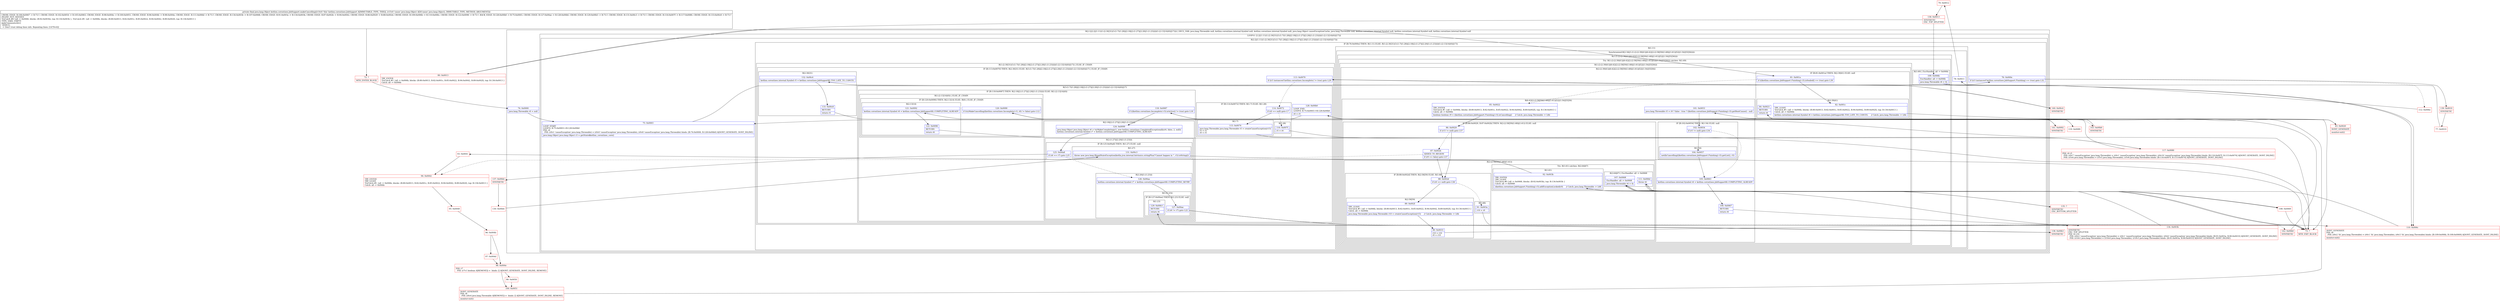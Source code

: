 digraph "CFG forkotlinx.coroutines.JobSupport.makeCancelling(Ljava\/lang\/Object;)Ljava\/lang\/Object;" {
subgraph cluster_Region_1760932556 {
label = "R(2:1|(2:2|(1:11)(1:(2:30|31)(3:(1:7)(1:28)|(2:18|(2:(1:27)|(2:20|(1:(1:23)))))(1:(2:13|14)(0))|17)))) | DECL_VAR: java.lang.Throwable null, kotlinx.coroutines.internal.Symbol null, kotlinx.coroutines.internal.Symbol null, java.lang.Object causeExceptionCache, java.lang.Throwable null, kotlinx.coroutines.internal.Symbol null, kotlinx.coroutines.internal.Symbol null, kotlinx.coroutines.internal.Symbol null\l";
node [shape=record,color=blue];
Node_74 [shape=record,label="{74\:\ 0x0000|java.lang.Throwable r0 = null\l}"];
subgraph cluster_LoopRegion_687536549 {
label = "LOOP:0: (2:2|(1:11)(1:(2:30|31)(3:(1:7)(1:28)|(2:18|(2:(1:27)|(2:20|(1:(1:23)))))(1:(2:13|14)(0))|17)))";
node [shape=record,color=blue];
subgraph cluster_Region_2019024844 {
label = "R(2:2|(1:11)(1:(2:30|31)(3:(1:7)(1:28)|(2:18|(2:(1:27)|(2:20|(1:(1:23)))))(1:(2:13|14)(0))|17)))";
node [shape=record,color=blue];
Node_75 [shape=record,label="{75\:\ 0x0003|LOOP_START\lLOOP:0: B:75:0x0003\-\>B:128:0x00b0\lPHI: r0 \l  PHI: (r0v1 'causeException' java.lang.Throwable) = (r0v0 'causeException' java.lang.Throwable), (r0v8 'causeException' java.lang.Throwable) binds: [B:74:0x0000, B:128:0x00b0] A[DONT_GENERATE, DONT_INLINE]\l|java.lang.Object java.lang.Object r3 = getState$kotlinx_coroutines_core()\l}"];
subgraph cluster_IfRegion_1893766640 {
label = "IF [B:76:0x000e] THEN: R(1:11) ELSE: R(1:(2:30|31)(3:(1:7)(1:28)|(2:18|(2:(1:27)|(2:20|(1:(1:23)))))(1:(2:13|14)(0))|17))";
node [shape=record,color=blue];
Node_76 [shape=record,label="{76\:\ 0x000e|if ((r3 instanceof kotlinx.coroutines.JobSupport.Finishing) == true) goto L32\l}"];
subgraph cluster_Region_207876861 {
label = "R(1:11)";
node [shape=record,color=blue];
subgraph cluster_SynchronizedRegion_1591035688 {
label = "Synchronized:R(2:34|(1:(1:(2:(2:39|41)|(6:42|(2:(2:58|59)(1:68)|(1:61))|52|(1:54)|55|56)))))";
node [shape=record,color=blue];
Node_78 [shape=record,label="{78\:\ 0x0011}"];
subgraph cluster_Region_1752532911 {
label = "R(1:(1:(2:(2:39|41)|(6:42|(2:(2:58|59)(1:68)|(1:61))|52|(1:54)|55|56))))";
node [shape=record,color=blue];
subgraph cluster_TryCatchRegion_893533684 {
label = "Try: R(1:(2:(2:39|41)|(6:42|(2:(2:58|59)(1:68)|(1:61))|52|(1:54)|55|56))) catches: R(1:69)";
node [shape=record,color=blue];
subgraph cluster_Region_1250610472 {
label = "R(1:(2:(2:39|41)|(6:42|(2:(2:58|59)(1:68)|(1:61))|52|(1:54)|55|56)))";
node [shape=record,color=blue];
subgraph cluster_Region_1500326558 {
label = "R(2:(2:39|41)|(6:42|(2:(2:58|59)(1:68)|(1:61))|52|(1:54)|55|56))";
node [shape=record,color=blue];
subgraph cluster_IfRegion_1217575258 {
label = "IF [B:81:0x001a] THEN: R(2:39|41) ELSE: null";
node [shape=record,color=blue];
Node_81 [shape=record,label="{81\:\ 0x001a|if (((kotlinx.coroutines.JobSupport.Finishing) r3).isSealed() == true) goto L39\l}"];
subgraph cluster_Region_165781775 {
label = "R(2:39|41)";
node [shape=record,color=blue];
Node_82 [shape=record,label="{82\:\ 0x001c|TRY_LEAVE\lTryCatch #1 \{all \-\> 0x006b, blocks: (B:80:0x0013, B:82:0x001c, B:85:0x0022, B:94:0x0042, B:89:0x002f), top: B:136:0x0013 \}\lCatch: all \-\> 0x006b\l|kotlinx.coroutines.internal.Symbol r6 = kotlinx.coroutines.JobSupportKt.TOO_LATE_TO_CANCEL     \/\/ Catch: java.lang.Throwable \-\> L6b\l}"];
Node_84 [shape=record,label="{84\:\ 0x0021|RETURN\l|return r6\l}"];
}
}
subgraph cluster_Region_251508283 {
label = "R(6:42|(2:(2:58|59)(1:68)|(1:61))|52|(1:54)|55|56)";
node [shape=record,color=blue];
Node_85 [shape=record,label="{85\:\ 0x0022|TRY_ENTER\lTryCatch #1 \{all \-\> 0x006b, blocks: (B:80:0x0013, B:82:0x001c, B:85:0x0022, B:94:0x0042, B:89:0x002f), top: B:136:0x0013 \}\lCatch: all \-\> 0x006b\l|boolean boolean r9 = ((kotlinx.coroutines.JobSupport.Finishing) r3).isCancelling()     \/\/ Catch: java.lang.Throwable \-\> L6b\l}"];
subgraph cluster_IfRegion_2107100234 {
label = "IF [B:86:0x0029, B:87:0x002b] THEN: R(2:(2:58|59)(1:68)|(1:61)) ELSE: null";
node [shape=record,color=blue];
Node_86 [shape=record,label="{86\:\ 0x0029|if (r15 != null) goto L57\l}"];
Node_87 [shape=record,label="{87\:\ 0x002b|ADDED_TO_REGION\l|if (r9 == false) goto L57\l}"];
subgraph cluster_Region_492934883 {
label = "R(2:(2:58|59)(1:68)|(1:61))";
node [shape=record,color=blue];
subgraph cluster_IfRegion_1912129164 {
label = "IF [B:88:0x002d] THEN: R(2:58|59) ELSE: R(1:68)";
node [shape=record,color=blue];
Node_88 [shape=record,label="{88\:\ 0x002d|if (r0 == null) goto L58\l}"];
subgraph cluster_Region_2005584488 {
label = "R(2:58|59)";
node [shape=record,color=blue];
Node_89 [shape=record,label="{89\:\ 0x002f|TRY_LEAVE\lTryCatch #1 \{all \-\> 0x006b, blocks: (B:80:0x0013, B:82:0x001c, B:85:0x0022, B:94:0x0042, B:89:0x002f), top: B:136:0x0013 \}\lCatch: all \-\> 0x006b\l|java.lang.Throwable java.lang.Throwable r10 = createCauseException(r15)     \/\/ Catch: java.lang.Throwable \-\> L6b\l}"];
Node_90 [shape=record,label="{90\:\ 0x0033|r10 = r10\lr0 = r10\l}"];
}
subgraph cluster_Region_1350605649 {
label = "R(1:68)";
node [shape=record,color=blue];
Node_91 [shape=record,label="{91\:\ 0x003a|r10 = r0\l}"];
}
}
subgraph cluster_TryCatchRegion_963159334 {
label = "Try: R(1:61) catches: R(2:64|67)";
node [shape=record,color=blue];
subgraph cluster_Region_1626151500 {
label = "R(1:61)";
node [shape=record,color=blue];
Node_92 [shape=record,label="{92\:\ 0x003b|TRY_ENTER\lTRY_LEAVE\lTryCatch #0 \{all \-\> 0x0068, blocks: (B:92:0x003b), top: B:134:0x003b \}\lCatch: all \-\> 0x0068\l|((kotlinx.coroutines.JobSupport.Finishing) r3).addExceptionLocked(r0)     \/\/ Catch: java.lang.Throwable \-\> L68\l}"];
}
subgraph cluster_Region_630709422 {
label = "R(2:64|67) | ExcHandler: all \-\> 0x0068\l";
node [shape=record,color=blue];
Node_107 [shape=record,label="{107\:\ 0x0068|ExcHandler: all \-\> 0x0068\l|java.lang.Throwable r6 = th\l}"];
Node_111 [shape=record,label="{111\:\ 0x006d|throw r6\l}"];
}
}
}
}
Node_101 [shape=record,label="{101\:\ 0x0053|java.lang.Throwable r5 = r9 ? false : true ? ((kotlinx.coroutines.JobSupport.Finishing) r3).getRootCause() : null\l}"];
subgraph cluster_IfRegion_66908087 {
label = "IF [B:102:0x0054] THEN: R(1:54) ELSE: null";
node [shape=record,color=blue];
Node_102 [shape=record,label="{102\:\ 0x0054|if (r5 != null) goto L54\l}"];
subgraph cluster_Region_2051468545 {
label = "R(1:54)";
node [shape=record,color=blue];
Node_104 [shape=record,label="{104\:\ 0x0057|notifyCancelling(((kotlinx.coroutines.JobSupport.Finishing) r3).getList(), r5)\l}"];
}
}
Node_105 [shape=record,label="{105\:\ 0x0063|kotlinx.coroutines.internal.Symbol r6 = kotlinx.coroutines.JobSupportKt.COMPLETING_ALREADY\l}"];
Node_106 [shape=record,label="{106\:\ 0x0067|RETURN\l|return r6\l}"];
}
}
}
subgraph cluster_Region_362687320 {
label = "R(1:69) | ExcHandler: all \-\> 0x006b\l";
node [shape=record,color=blue];
Node_109 [shape=record,label="{109\:\ 0x006b|ExcHandler: all \-\> 0x006b\l|java.lang.Throwable r6 = th\l}"];
}
}
}
}
}
subgraph cluster_Region_72966534 {
label = "R(1:(2:30|31)(3:(1:7)(1:28)|(2:18|(2:(1:27)|(2:20|(1:(1:23)))))(1:(2:13|14)(0))|17)) | ELSE_IF_CHAIN\l";
node [shape=record,color=blue];
subgraph cluster_IfRegion_249436518 {
label = "IF [B:113:0x0070] THEN: R(2:30|31) ELSE: R(3:(1:7)(1:28)|(2:18|(2:(1:27)|(2:20|(1:(1:23)))))(1:(2:13|14)(0))|17) | ELSE_IF_CHAIN\l";
node [shape=record,color=blue];
Node_113 [shape=record,label="{113\:\ 0x0070|if ((r3 instanceof kotlinx.coroutines.Incomplete) != true) goto L29\l}"];
subgraph cluster_Region_420006034 {
label = "R(2:30|31)";
node [shape=record,color=blue];
Node_132 [shape=record,label="{132\:\ 0x00c4|kotlinx.coroutines.internal.Symbol r5 = kotlinx.coroutines.JobSupportKt.TOO_LATE_TO_CANCEL\l}"];
Node_133 [shape=record,label="{133\:\ 0x00c8|RETURN\l|return r5\l}"];
}
subgraph cluster_Region_332030372 {
label = "R(3:(1:7)(1:28)|(2:18|(2:(1:27)|(2:20|(1:(1:23)))))(1:(2:13|14)(0))|17)";
node [shape=record,color=blue];
subgraph cluster_IfRegion_268896164 {
label = "IF [B:114:0x0072] THEN: R(1:7) ELSE: R(1:28)";
node [shape=record,color=blue];
Node_114 [shape=record,label="{114\:\ 0x0072|if (r0 == null) goto L7\l}"];
subgraph cluster_Region_886993161 {
label = "R(1:7)";
node [shape=record,color=blue];
Node_115 [shape=record,label="{115\:\ 0x0074|java.lang.Throwable java.lang.Throwable r5 = createCauseException(r15)\lr5 = r5\lr0 = r5\l}"];
}
subgraph cluster_Region_1469479572 {
label = "R(1:28)";
node [shape=record,color=blue];
Node_116 [shape=record,label="{116\:\ 0x007f|r5 = r0\l}"];
}
}
subgraph cluster_IfRegion_1406876046 {
label = "IF [B:118:0x0087] THEN: R(2:18|(2:(1:27)|(2:20|(1:(1:23))))) ELSE: R(1:(2:13|14)(0))";
node [shape=record,color=blue];
Node_118 [shape=record,label="{118\:\ 0x0087|if (((kotlinx.coroutines.Incomplete) r3).isActive() != true) goto L18\l}"];
subgraph cluster_Region_878923539 {
label = "R(2:18|(2:(1:27)|(2:20|(1:(1:23)))))";
node [shape=record,color=blue];
Node_124 [shape=record,label="{124\:\ 0x0099|java.lang.Object java.lang.Object r6 = tryMakeCompleting(r3, new kotlinx.coroutines.CompletedExceptionally(r0, false, 2, null))\lkotlinx.coroutines.internal.Symbol r7 = kotlinx.coroutines.JobSupportKt.COMPLETING_ALREADY\l}"];
subgraph cluster_Region_2028250558 {
label = "R(2:(1:27)|(2:20|(1:(1:23))))";
node [shape=record,color=blue];
subgraph cluster_IfRegion_1522442853 {
label = "IF [B:125:0x00a8] THEN: R(1:27) ELSE: null";
node [shape=record,color=blue];
Node_125 [shape=record,label="{125\:\ 0x00a8|if (r6 == r7) goto L25\l}"];
subgraph cluster_Region_812908960 {
label = "R(1:27)";
node [shape=record,color=blue];
Node_131 [shape=record,label="{131\:\ 0x00c3|throw new java.lang.IllegalStateException(kotlin.jvm.internal.Intrinsics.stringPlus(\"Cannot happen in \", r3).toString())\l}"];
}
}
subgraph cluster_Region_1696942915 {
label = "R(2:20|(1:(1:23)))";
node [shape=record,color=blue];
Node_126 [shape=record,label="{126\:\ 0x00aa|kotlinx.coroutines.internal.Symbol r7 = kotlinx.coroutines.JobSupportKt.COMPLETING_RETRY\l}"];
subgraph cluster_Region_1670214816 {
label = "R(1:(1:23))";
node [shape=record,color=blue];
subgraph cluster_IfRegion_1046183890 {
label = "IF [B:127:0x00ae] THEN: R(1:23) ELSE: null";
node [shape=record,color=blue];
Node_127 [shape=record,label="{127\:\ 0x00ae|if (r6 != r7) goto L22\l}"];
subgraph cluster_Region_976636111 {
label = "R(1:23)";
node [shape=record,color=blue];
Node_129 [shape=record,label="{129\:\ 0x00b3|RETURN\l|return r6\l}"];
}
}
}
}
}
}
subgraph cluster_Region_120412002 {
label = "R(1:(2:13|14)(0)) | ELSE_IF_CHAIN\l";
node [shape=record,color=blue];
subgraph cluster_IfRegion_485577756 {
label = "IF [B:120:0x0090] THEN: R(2:13|14) ELSE: R(0) | ELSE_IF_CHAIN\l";
node [shape=record,color=blue];
Node_120 [shape=record,label="{120\:\ 0x0090|if (tryMakeCancelling((kotlinx.coroutines.Incomplete) r3, r0) != false) goto L12\l}"];
subgraph cluster_Region_1244098568 {
label = "R(2:13|14)";
node [shape=record,color=blue];
Node_121 [shape=record,label="{121\:\ 0x0092|kotlinx.coroutines.internal.Symbol r6 = kotlinx.coroutines.JobSupportKt.COMPLETING_ALREADY\l}"];
Node_122 [shape=record,label="{122\:\ 0x0096|RETURN\l|return r6\l}"];
}
subgraph cluster_Region_1211585360 {
label = "R(0)";
node [shape=record,color=blue];
}
}
}
}
Node_128 [shape=record,label="{128\:\ 0x00b0|LOOP_END\lLOOP:0: B:75:0x0003\-\>B:128:0x00b0\l|r0 = r5\l}"];
}
}
}
}
}
}
}
subgraph cluster_Region_362687320 {
label = "R(1:69) | ExcHandler: all \-\> 0x006b\l";
node [shape=record,color=blue];
Node_109 [shape=record,label="{109\:\ 0x006b|ExcHandler: all \-\> 0x006b\l|java.lang.Throwable r6 = th\l}"];
}
subgraph cluster_Region_630709422 {
label = "R(2:64|67) | ExcHandler: all \-\> 0x0068\l";
node [shape=record,color=blue];
Node_107 [shape=record,label="{107\:\ 0x0068|ExcHandler: all \-\> 0x0068\l|java.lang.Throwable r6 = th\l}"];
Node_111 [shape=record,label="{111\:\ 0x006d|throw r6\l}"];
}
Node_72 [shape=record,color=red,label="{72\:\ ?|MTH_ENTER_BLOCK\l}"];
Node_112 [shape=record,color=red,label="{112\:\ 0x006e}"];
Node_117 [shape=record,color=red,label="{117\:\ 0x0080|PHI: r0 r5 \l  PHI: (r0v7 'causeException' java.lang.Throwable) = (r0v1 'causeException' java.lang.Throwable), (r0v10 'causeException' java.lang.Throwable) binds: [B:116:0x007f, B:115:0x0074] A[DONT_GENERATE, DONT_INLINE]\l  PHI: (r5v6 java.lang.Throwable) = (r5v5 java.lang.Throwable), (r5v8 java.lang.Throwable) binds: [B:116:0x007f, B:115:0x0074] A[DONT_GENERATE, DONT_INLINE]\l}"];
Node_119 [shape=record,color=red,label="{119\:\ 0x0089}"];
Node_141 [shape=record,color=red,label="{141\:\ 0x0092|SYNTHETIC\l}"];
Node_73 [shape=record,color=red,label="{73\:\ ?|MTH_EXIT_BLOCK\l}"];
Node_143 [shape=record,color=red,label="{143\:\ 0x00b0|SYNTHETIC\l}"];
Node_138 [shape=record,color=red,label="{138\:\ 0x00b3|SYNTHETIC\l}"];
Node_142 [shape=record,color=red,label="{142\:\ 0x00b0|SYNTHETIC\l}"];
Node_137 [shape=record,color=red,label="{137\:\ 0x00b4|SYNTHETIC\l}"];
Node_130 [shape=record,color=red,label="{130\:\ 0x00b4}"];
Node_140 [shape=record,color=red,label="{140\:\ 0x00c4|SYNTHETIC\l}"];
Node_139 [shape=record,color=red,label="{139\:\ 0x0010|SYNTHETIC\l}"];
Node_77 [shape=record,color=red,label="{77\:\ 0x0010}"];
Node_79 [shape=record,color=red,label="{79\:\ 0x0012}"];
Node_136 [shape=record,color=red,label="{136\:\ 0x0013|SYNTHETIC\lEXC_TOP_SPLITTER\l}"];
Node_80 [shape=record,color=red,label="{80\:\ 0x0013|TRY_ENTER\lTryCatch #1 \{all \-\> 0x006b, blocks: (B:80:0x0013, B:82:0x001c, B:85:0x0022, B:94:0x0042, B:89:0x002f), top: B:136:0x0013 \}\lCatch: all \-\> 0x006b\l}"];
Node_83 [shape=record,color=red,label="{83\:\ 0x0020|DONT_GENERATE\l|monitor\-exit()\l}"];
Node_94 [shape=record,color=red,label="{94\:\ 0x0042|TRY_ENTER\lTRY_LEAVE\lTryCatch #1 \{all \-\> 0x006b, blocks: (B:80:0x0013, B:82:0x001c, B:85:0x0022, B:94:0x0042, B:89:0x002f), top: B:136:0x0013 \}\lCatch: all \-\> 0x006b\l}"];
Node_95 [shape=record,color=red,label="{95\:\ 0x0049}"];
Node_96 [shape=record,color=red,label="{96\:\ 0x004b}"];
Node_97 [shape=record,color=red,label="{97\:\ 0x004d}"];
Node_98 [shape=record,color=red,label="{98\:\ 0x004e|PHI: r7 \l  PHI: (r7v1 boolean A[REMOVE]) =  binds: [] A[DONT_GENERATE, DONT_INLINE, REMOVE]\l}"];
Node_99 [shape=record,color=red,label="{99\:\ 0x0050}"];
Node_100 [shape=record,color=red,label="{100\:\ 0x0051|DONT_GENERATE\lPHI: r6 \l  PHI: (r6v4 java.lang.Throwable A[REMOVE]) =  binds: [] A[DONT_GENERATE, DONT_INLINE, REMOVE]\l|monitor\-exit()\l}"];
Node_134 [shape=record,color=red,label="{134\:\ 0x003b|SYNTHETIC\lEXC_TOP_SPLITTER\lPHI: r0 r10 \l  PHI: (r0v2 'causeException' java.lang.Throwable) = (r0v1 'causeException' java.lang.Throwable), (r0v6 'causeException' java.lang.Throwable) binds: [B:91:0x003a, B:90:0x0033] A[DONT_GENERATE, DONT_INLINE]\l  PHI: (r10v1 java.lang.Throwable) = (r10v0 java.lang.Throwable), (r10v3 java.lang.Throwable) binds: [B:91:0x003a, B:90:0x0033] A[DONT_GENERATE, DONT_INLINE]\l}"];
Node_93 [shape=record,color=red,label="{93\:\ 0x0041}"];
Node_135 [shape=record,color=red,label="{135\:\ ?|SYNTHETIC\lEXC_BOTTOM_SPLITTER\l}"];
Node_108 [shape=record,color=red,label="{108\:\ 0x0069}"];
Node_110 [shape=record,color=red,label="{110\:\ 0x006c|DONT_GENERATE\lPHI: r6 \l  PHI: (r6v2 'th' java.lang.Throwable) = (r6v1 'th' java.lang.Throwable), (r6v3 'th' java.lang.Throwable) binds: [B:109:0x006b, B:108:0x0069] A[DONT_GENERATE, DONT_INLINE]\l|monitor\-exit()\l}"];
MethodNode[shape=record,label="{private final java.lang.Object kotlinx.coroutines.JobSupport.makeCancelling((r14v0 'this' kotlinx.coroutines.JobSupport A[IMMUTABLE_TYPE, THIS]), (r15v0 'cause' java.lang.Object A[D('cause' java.lang.Object), IMMUTABLE_TYPE, METHOD_ARGUMENT]))  | CROSS_EDGE: B:106:0x0067 \-\> B:73:?, CROSS_EDGE: B:102:0x0054 \-\> B:105:0x0063, CROSS_EDGE: B:98:0x004e \-\> B:100:0x0051, CROSS_EDGE: B:96:0x004b \-\> B:98:0x004e, CROSS_EDGE: B:111:0x006d \-\> B:73:?, CROSS_EDGE: B:134:0x003b \-\> B:107:0x0068, CROSS_EDGE: B:91:0x003a \-\> B:134:0x003b, CROSS_EDGE: B:87:0x002b \-\> B:94:0x0042, CROSS_EDGE: B:86:0x0029 \-\> B:88:0x002d, CROSS_EDGE: B:109:0x006b \-\> B:110:0x006c, CROSS_EDGE: B:122:0x0096 \-\> B:73:?, BACK_EDGE: B:128:0x00b0 \-\> B:75:0x0003, CROSS_EDGE: B:127:0x00ae \-\> B:128:0x00b0, CROSS_EDGE: B:129:0x00b3 \-\> B:73:?, CROSS_EDGE: B:131:0x00c3 \-\> B:73:?, CROSS_EDGE: B:116:0x007f \-\> B:117:0x0080, CROSS_EDGE: B:133:0x00c8 \-\> B:73:?\lINLINE_NOT_NEEDED\lTryCatch #0 \{all \-\> 0x0068, blocks: (B:92:0x003b), top: B:134:0x003b \}, TryCatch #1 \{all \-\> 0x006b, blocks: (B:80:0x0013, B:82:0x001c, B:85:0x0022, B:94:0x0042, B:89:0x002f), top: B:136:0x0013 \}\lTYPE_VARS: EMPTY\lJadxCommentsAttr\{\l DEBUG: \l \-\> Don't trust debug lines info. Repeating lines: [1479=4]\}\l}"];
MethodNode -> Node_72;Node_74 -> Node_75;
Node_75 -> Node_76;
Node_76 -> Node_112[style=dashed];
Node_76 -> Node_139;
Node_78 -> Node_79;
Node_81 -> Node_82;
Node_81 -> Node_85[style=dashed];
Node_82 -> Node_83;
Node_84 -> Node_73;
Node_85 -> Node_86;
Node_86 -> Node_87[style=dashed];
Node_86 -> Node_88;
Node_87 -> Node_88;
Node_87 -> Node_94[style=dashed];
Node_88 -> Node_89;
Node_88 -> Node_91[style=dashed];
Node_89 -> Node_90;
Node_90 -> Node_134;
Node_91 -> Node_134;
Node_92 -> Node_93;
Node_92 -> Node_135;
Node_107 -> Node_108;
Node_111 -> Node_73;
Node_101 -> Node_102;
Node_102 -> Node_104;
Node_102 -> Node_105[style=dashed];
Node_104 -> Node_105;
Node_105 -> Node_106;
Node_106 -> Node_73;
Node_109 -> Node_110;
Node_113 -> Node_114[style=dashed];
Node_113 -> Node_140;
Node_132 -> Node_133;
Node_133 -> Node_73;
Node_114 -> Node_115;
Node_114 -> Node_116[style=dashed];
Node_115 -> Node_117;
Node_116 -> Node_117;
Node_118 -> Node_119[style=dashed];
Node_118 -> Node_124;
Node_124 -> Node_125;
Node_125 -> Node_126[style=dashed];
Node_125 -> Node_137;
Node_131 -> Node_73;
Node_126 -> Node_127;
Node_127 -> Node_138;
Node_127 -> Node_142[style=dashed];
Node_129 -> Node_73;
Node_120 -> Node_141;
Node_120 -> Node_143[style=dashed];
Node_121 -> Node_122;
Node_122 -> Node_73;
Node_128 -> Node_75;
Node_109 -> Node_110;
Node_107 -> Node_108;
Node_111 -> Node_73;
Node_72 -> Node_74;
Node_112 -> Node_113;
Node_117 -> Node_118;
Node_119 -> Node_120;
Node_141 -> Node_121;
Node_143 -> Node_128;
Node_138 -> Node_129;
Node_142 -> Node_128;
Node_137 -> Node_130;
Node_130 -> Node_131;
Node_140 -> Node_132;
Node_139 -> Node_77;
Node_77 -> Node_78;
Node_79 -> Node_136;
Node_136 -> Node_80;
Node_136 -> Node_109;
Node_80 -> Node_81;
Node_83 -> Node_84;
Node_94 -> Node_95;
Node_95 -> Node_96;
Node_96 -> Node_97;
Node_96 -> Node_98;
Node_97 -> Node_98;
Node_98 -> Node_99;
Node_98 -> Node_100;
Node_99 -> Node_100;
Node_100 -> Node_101;
Node_134 -> Node_92;
Node_134 -> Node_107;
Node_93 -> Node_94;
Node_135 -> Node_107;
Node_108 -> Node_110;
Node_110 -> Node_111;
}

